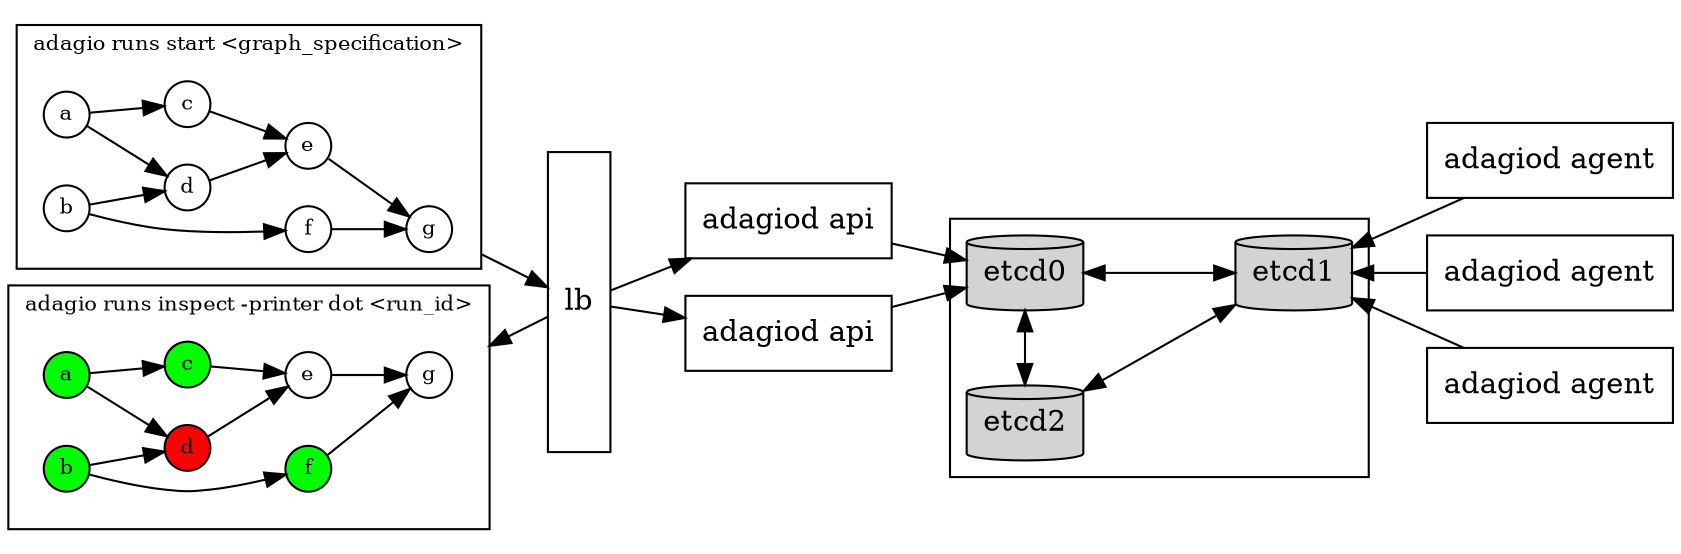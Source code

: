 digraph architecture {
  compound=true;
  rankdir=LR;
  fontsize=10;

  subgraph cluster_spec {
    label="adagio runs start <graph_specification>";
    node [fontsize=10, width=0.3, height=0.3, fixedsize=true];
    a -> c;
    a -> d;
    b -> d;
    b -> f;
    c -> e;
    d -> e;
    e -> g;
    f -> g;
  }

  subgraph cluster_output_spec {
    label="adagio runs inspect -printer dot <run_id>";
    node [fontsize=10, width=0.3, height=0.3, fixedsize=true];

    a2 [label="a", style=filled, fillcolor=green];
    b2 [label="b", style=filled, fillcolor=green];
    c2 [label="c", style=filled, fillcolor=green];
    d2 [label="d", style=filled, fillcolor=red];
    e2 [label="e"];
    f2 [label="f", style=filled, fillcolor=green];
    g2 [label="g"];

    a2 -> c2;
    a2 -> d2;
    b2 -> d2;
    b2 -> f2;
    c2 -> e2;
    d2 -> e2;
    e2 -> g2;
    f2 -> g2;
  }

  subgraph cluster_etcd {
    node [shape=cylinder, style=filled, fillcolor=lightgrey];
    edge [dir=both, minlen=2];

    etcd0 -> etcd1;
    etcd0 -> etcd2 [constraint=false];
    etcd1 -> etcd2 [constraint=false];
  }

  subgraph adagiod_api {
    api0 [label="adagiod api", shape=box];
    api1 [label="adagiod api", shape=box];
    gateway [shape=box, height=2, width=0.3, label=lb];

    api0 -> etcd0;
    api1 -> etcd0;
  }

  subgraph adagiod_agent {
    edge [dir=back];

    agent0 [label="adagiod agent", shape=box];
    agent1 [label="adagiod agent", shape=box];
    agent2 [label="adagiod agent", shape=box];

    etcd1 -> agent0;
    etcd1 -> agent1;
    etcd1 -> agent2;
  }

  g -> gateway [ltail=cluster_spec];
  g2 -> gateway [ltail=cluster_output_spec, dir=back];
  gateway -> api0;
  gateway -> api1;
}
